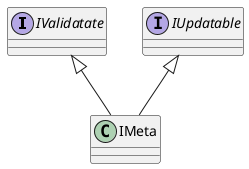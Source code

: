 @startuml
 interface IValidatate
 interface IUpdatable

 IUpdatable <|-- IMeta
 IValidatate <|-- IMeta



@enduml
